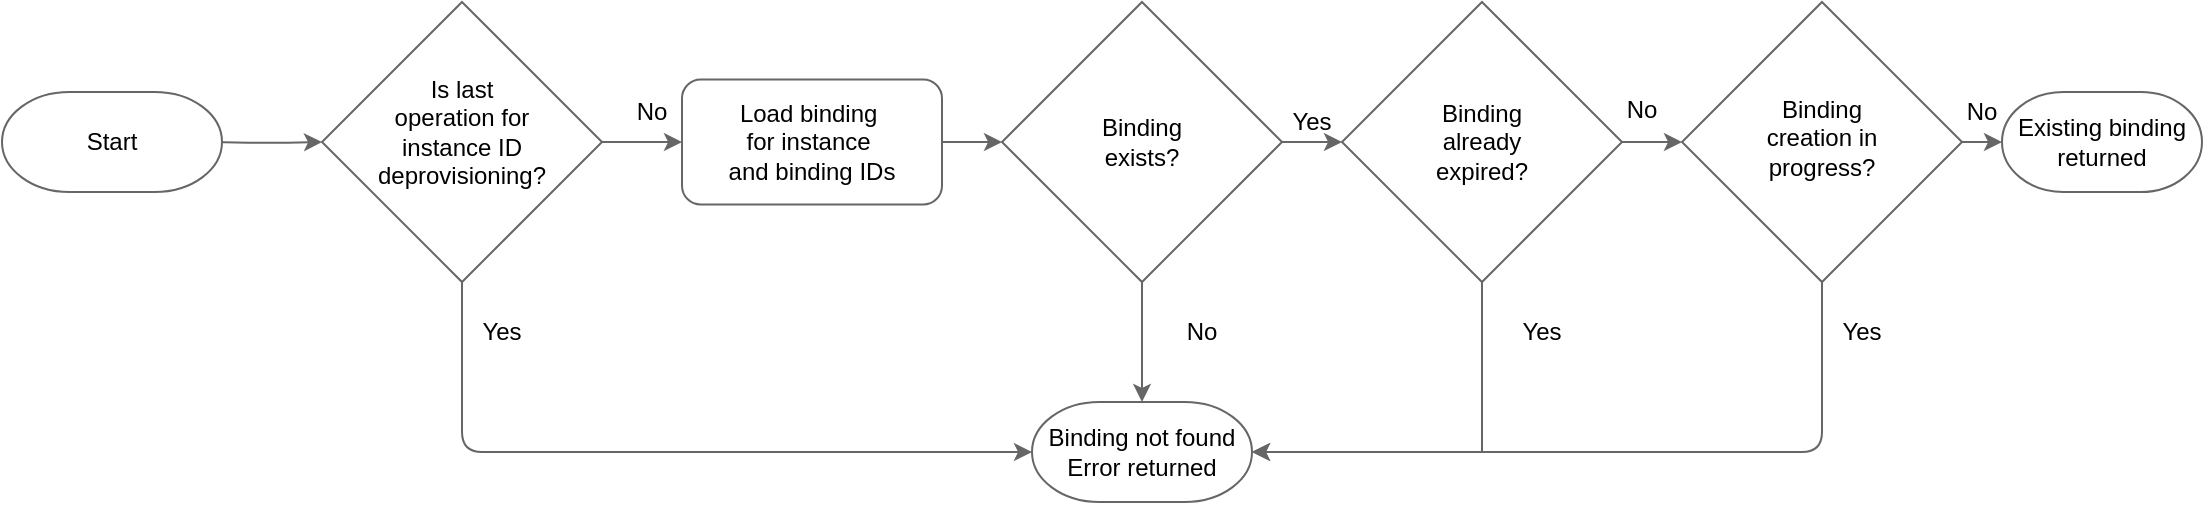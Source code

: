 <mxfile version="24.7.17">
  <diagram name="Page-1" id="UH6yl6hLwRoXUHEGDsa9">
    <mxGraphModel dx="2954" dy="1243" grid="1" gridSize="10" guides="1" tooltips="1" connect="1" arrows="1" fold="1" page="1" pageScale="1" pageWidth="1169" pageHeight="827" background="#ffffff" math="0" shadow="0">
      <root>
        <mxCell id="0" />
        <mxCell id="1" parent="0" />
        <mxCell id="Fo4MXKtVWHx6dT33hPes-11" style="edgeStyle=orthogonalEdgeStyle;rounded=1;orthogonalLoop=1;jettySize=auto;html=1;curved=0;strokeColor=#666666;entryX=0;entryY=0.5;entryDx=0;entryDy=0;entryPerimeter=0;exitX=0.5;exitY=1;exitDx=0;exitDy=0;" parent="1" source="Fo4MXKtVWHx6dT33hPes-1" target="G1CgCELCvJZ-HyuyCHeq-6" edge="1">
          <mxGeometry relative="1" as="geometry">
            <mxPoint x="230" y="320" as="targetPoint" />
          </mxGeometry>
        </mxCell>
        <mxCell id="Fo4MXKtVWHx6dT33hPes-12" style="edgeStyle=orthogonalEdgeStyle;rounded=1;orthogonalLoop=1;jettySize=auto;html=1;entryX=0;entryY=0.5;entryDx=0;entryDy=0;curved=0;strokeColor=#666666;" parent="1" source="Fo4MXKtVWHx6dT33hPes-1" target="Fo4MXKtVWHx6dT33hPes-9" edge="1">
          <mxGeometry relative="1" as="geometry" />
        </mxCell>
        <mxCell id="Fo4MXKtVWHx6dT33hPes-1" value="" style="rhombus;whiteSpace=wrap;html=1;strokeColor=#666666;" parent="1" vertex="1">
          <mxGeometry x="160" y="120" width="140" height="140" as="geometry" />
        </mxCell>
        <mxCell id="Fo4MXKtVWHx6dT33hPes-2" value="Is last&lt;div&gt;operation for instance ID deprovisioning?&lt;/div&gt;" style="text;html=1;align=center;verticalAlign=middle;whiteSpace=wrap;rounded=0;" parent="1" vertex="1">
          <mxGeometry x="195" y="150" width="70" height="70" as="geometry" />
        </mxCell>
        <mxCell id="Fo4MXKtVWHx6dT33hPes-32" value="" style="edgeStyle=orthogonalEdgeStyle;rounded=1;orthogonalLoop=1;jettySize=auto;html=1;curved=0;strokeColor=#666666;entryX=1;entryY=0.5;entryDx=0;entryDy=0;entryPerimeter=0;exitX=0.5;exitY=1;exitDx=0;exitDy=0;" parent="1" source="Fo4MXKtVWHx6dT33hPes-7" target="G1CgCELCvJZ-HyuyCHeq-6" edge="1">
          <mxGeometry relative="1" as="geometry">
            <mxPoint x="815" y="320" as="targetPoint" />
          </mxGeometry>
        </mxCell>
        <mxCell id="r2ldgqcbclrKoNRE0fE9-3" style="edgeStyle=orthogonalEdgeStyle;rounded=0;orthogonalLoop=1;jettySize=auto;html=1;exitX=1;exitY=0.5;exitDx=0;exitDy=0;strokeColor=#666666;" edge="1" parent="1" source="Fo4MXKtVWHx6dT33hPes-7">
          <mxGeometry relative="1" as="geometry">
            <mxPoint x="1000" y="190" as="targetPoint" />
          </mxGeometry>
        </mxCell>
        <mxCell id="Fo4MXKtVWHx6dT33hPes-7" value="" style="rhombus;whiteSpace=wrap;html=1;strokeColor=#666666;" parent="1" vertex="1">
          <mxGeometry x="840" y="120" width="140" height="140" as="geometry" />
        </mxCell>
        <mxCell id="Fo4MXKtVWHx6dT33hPes-31" value="" style="edgeStyle=orthogonalEdgeStyle;rounded=1;orthogonalLoop=1;jettySize=auto;html=1;curved=0;strokeColor=#666666;entryX=0.5;entryY=0;entryDx=0;entryDy=0;entryPerimeter=0;" parent="1" source="Fo4MXKtVWHx6dT33hPes-8" edge="1" target="G1CgCELCvJZ-HyuyCHeq-6">
          <mxGeometry relative="1" as="geometry">
            <mxPoint x="620" y="320" as="targetPoint" />
          </mxGeometry>
        </mxCell>
        <mxCell id="r2ldgqcbclrKoNRE0fE9-4" style="edgeStyle=orthogonalEdgeStyle;rounded=0;orthogonalLoop=1;jettySize=auto;html=1;exitX=1;exitY=0.5;exitDx=0;exitDy=0;strokeColor=#666666;" edge="1" parent="1" source="Fo4MXKtVWHx6dT33hPes-8" target="r2ldgqcbclrKoNRE0fE9-1">
          <mxGeometry relative="1" as="geometry" />
        </mxCell>
        <mxCell id="Fo4MXKtVWHx6dT33hPes-8" value="" style="rhombus;whiteSpace=wrap;html=1;strokeColor=#666666;" parent="1" vertex="1">
          <mxGeometry x="500" y="120" width="140" height="140" as="geometry" />
        </mxCell>
        <mxCell id="Fo4MXKtVWHx6dT33hPes-13" style="edgeStyle=orthogonalEdgeStyle;rounded=1;orthogonalLoop=1;jettySize=auto;html=1;entryX=0;entryY=0.5;entryDx=0;entryDy=0;curved=0;strokeColor=#666666;" parent="1" source="Fo4MXKtVWHx6dT33hPes-9" target="Fo4MXKtVWHx6dT33hPes-8" edge="1">
          <mxGeometry relative="1" as="geometry" />
        </mxCell>
        <mxCell id="Fo4MXKtVWHx6dT33hPes-9" value="Load binding&amp;nbsp;&lt;div&gt;for instance&amp;nbsp;&lt;/div&gt;&lt;div&gt;and binding IDs&lt;/div&gt;" style="rounded=1;whiteSpace=wrap;html=1;strokeColor=#666666;" parent="1" vertex="1">
          <mxGeometry x="340" y="158.75" width="130" height="62.5" as="geometry" />
        </mxCell>
        <mxCell id="Fo4MXKtVWHx6dT33hPes-15" value="Binding exists?" style="text;html=1;align=center;verticalAlign=middle;whiteSpace=wrap;rounded=0;" parent="1" vertex="1">
          <mxGeometry x="540" y="175" width="60" height="30" as="geometry" />
        </mxCell>
        <mxCell id="Fo4MXKtVWHx6dT33hPes-16" value="Binding expired?" style="text;html=1;align=center;verticalAlign=middle;whiteSpace=wrap;rounded=0;" parent="1" vertex="1">
          <mxGeometry x="700" y="175" width="60" height="30" as="geometry" />
        </mxCell>
        <mxCell id="Fo4MXKtVWHx6dT33hPes-50" value="No" style="text;html=1;align=center;verticalAlign=middle;whiteSpace=wrap;rounded=0;" parent="1" vertex="1">
          <mxGeometry x="295" y="160" width="60" height="30" as="geometry" />
        </mxCell>
        <mxCell id="Fo4MXKtVWHx6dT33hPes-51" value="Yes" style="text;html=1;align=center;verticalAlign=middle;whiteSpace=wrap;rounded=0;" parent="1" vertex="1">
          <mxGeometry x="690" y="160" width="60" height="30" as="geometry" />
        </mxCell>
        <mxCell id="Fo4MXKtVWHx6dT33hPes-52" value="No" style="text;html=1;align=center;verticalAlign=middle;whiteSpace=wrap;rounded=0;" parent="1" vertex="1">
          <mxGeometry x="790" y="158.75" width="60" height="30" as="geometry" />
        </mxCell>
        <mxCell id="Fo4MXKtVWHx6dT33hPes-53" value="Yes" style="text;html=1;align=center;verticalAlign=middle;whiteSpace=wrap;rounded=0;" parent="1" vertex="1">
          <mxGeometry x="220" y="270" width="60" height="30" as="geometry" />
        </mxCell>
        <mxCell id="Fo4MXKtVWHx6dT33hPes-54" value="No" style="text;html=1;align=center;verticalAlign=middle;whiteSpace=wrap;rounded=0;" parent="1" vertex="1">
          <mxGeometry x="570" y="270" width="60" height="30" as="geometry" />
        </mxCell>
        <mxCell id="Fo4MXKtVWHx6dT33hPes-55" value="Yes" style="text;html=1;align=center;verticalAlign=middle;whiteSpace=wrap;rounded=0;" parent="1" vertex="1">
          <mxGeometry x="740" y="270" width="60" height="30" as="geometry" />
        </mxCell>
        <mxCell id="G1CgCELCvJZ-HyuyCHeq-5" value="" style="edgeStyle=orthogonalEdgeStyle;rounded=1;orthogonalLoop=1;jettySize=auto;html=1;entryX=0;entryY=0.5;entryDx=0;entryDy=0;curved=0;strokeColor=#666666;exitX=0.929;exitY=0.5;exitDx=0;exitDy=0;exitPerimeter=0;" parent="1" target="Fo4MXKtVWHx6dT33hPes-1" edge="1">
          <mxGeometry relative="1" as="geometry">
            <mxPoint x="105.03" y="190" as="sourcePoint" />
          </mxGeometry>
        </mxCell>
        <mxCell id="G1CgCELCvJZ-HyuyCHeq-6" value="Binding not found&lt;div&gt;Error returned&lt;/div&gt;" style="strokeWidth=1;html=1;shape=mxgraph.flowchart.terminator;whiteSpace=wrap;strokeColor=#666666;" parent="1" vertex="1">
          <mxGeometry x="515" y="320" width="110" height="50" as="geometry" />
        </mxCell>
        <mxCell id="G1CgCELCvJZ-HyuyCHeq-7" value="&lt;span style=&quot;background-color: initial;&quot;&gt;Existing binding returned&lt;/span&gt;" style="strokeWidth=1;html=1;shape=mxgraph.flowchart.terminator;whiteSpace=wrap;strokeColor=#666666;" parent="1" vertex="1">
          <mxGeometry x="1000" y="165" width="100" height="50" as="geometry" />
        </mxCell>
        <mxCell id="4UqclhLirCyIm_nKKnnf-3" value="Start" style="strokeWidth=1;html=1;shape=mxgraph.flowchart.terminator;whiteSpace=wrap;strokeColor=#666666;" parent="1" vertex="1">
          <mxGeometry y="165" width="110" height="50" as="geometry" />
        </mxCell>
        <mxCell id="r2ldgqcbclrKoNRE0fE9-5" style="edgeStyle=orthogonalEdgeStyle;rounded=0;orthogonalLoop=1;jettySize=auto;html=1;exitX=1;exitY=0.5;exitDx=0;exitDy=0;strokeColor=#666666;" edge="1" parent="1" source="r2ldgqcbclrKoNRE0fE9-1" target="Fo4MXKtVWHx6dT33hPes-7">
          <mxGeometry relative="1" as="geometry" />
        </mxCell>
        <mxCell id="r2ldgqcbclrKoNRE0fE9-1" value="" style="rhombus;whiteSpace=wrap;html=1;strokeColor=#666666;" vertex="1" parent="1">
          <mxGeometry x="670" y="120" width="140" height="140" as="geometry" />
        </mxCell>
        <mxCell id="r2ldgqcbclrKoNRE0fE9-6" value="Binding already expired?" style="text;html=1;align=center;verticalAlign=middle;whiteSpace=wrap;rounded=0;" vertex="1" parent="1">
          <mxGeometry x="710" y="175" width="60" height="30" as="geometry" />
        </mxCell>
        <mxCell id="r2ldgqcbclrKoNRE0fE9-7" value="Binding creation in progress?" style="text;html=1;align=center;verticalAlign=middle;whiteSpace=wrap;rounded=0;" vertex="1" parent="1">
          <mxGeometry x="880" y="175" width="60" height="25" as="geometry" />
        </mxCell>
        <mxCell id="r2ldgqcbclrKoNRE0fE9-10" style="edgeStyle=orthogonalEdgeStyle;rounded=0;orthogonalLoop=1;jettySize=auto;html=1;entryX=1;entryY=0.5;entryDx=0;entryDy=0;entryPerimeter=0;exitX=0.5;exitY=1;exitDx=0;exitDy=0;strokeColor=#666666;" edge="1" parent="1" source="r2ldgqcbclrKoNRE0fE9-1" target="G1CgCELCvJZ-HyuyCHeq-6">
          <mxGeometry relative="1" as="geometry" />
        </mxCell>
        <mxCell id="r2ldgqcbclrKoNRE0fE9-12" value="Yes" style="text;html=1;align=center;verticalAlign=middle;whiteSpace=wrap;rounded=0;" vertex="1" parent="1">
          <mxGeometry x="900" y="270" width="60" height="30" as="geometry" />
        </mxCell>
        <mxCell id="r2ldgqcbclrKoNRE0fE9-14" value="No" style="text;html=1;align=center;verticalAlign=middle;whiteSpace=wrap;rounded=0;" vertex="1" parent="1">
          <mxGeometry x="960" y="160" width="60" height="30" as="geometry" />
        </mxCell>
        <mxCell id="r2ldgqcbclrKoNRE0fE9-15" value="Yes" style="text;html=1;align=center;verticalAlign=middle;whiteSpace=wrap;rounded=0;" vertex="1" parent="1">
          <mxGeometry x="625" y="165" width="60" height="30" as="geometry" />
        </mxCell>
      </root>
    </mxGraphModel>
  </diagram>
</mxfile>
